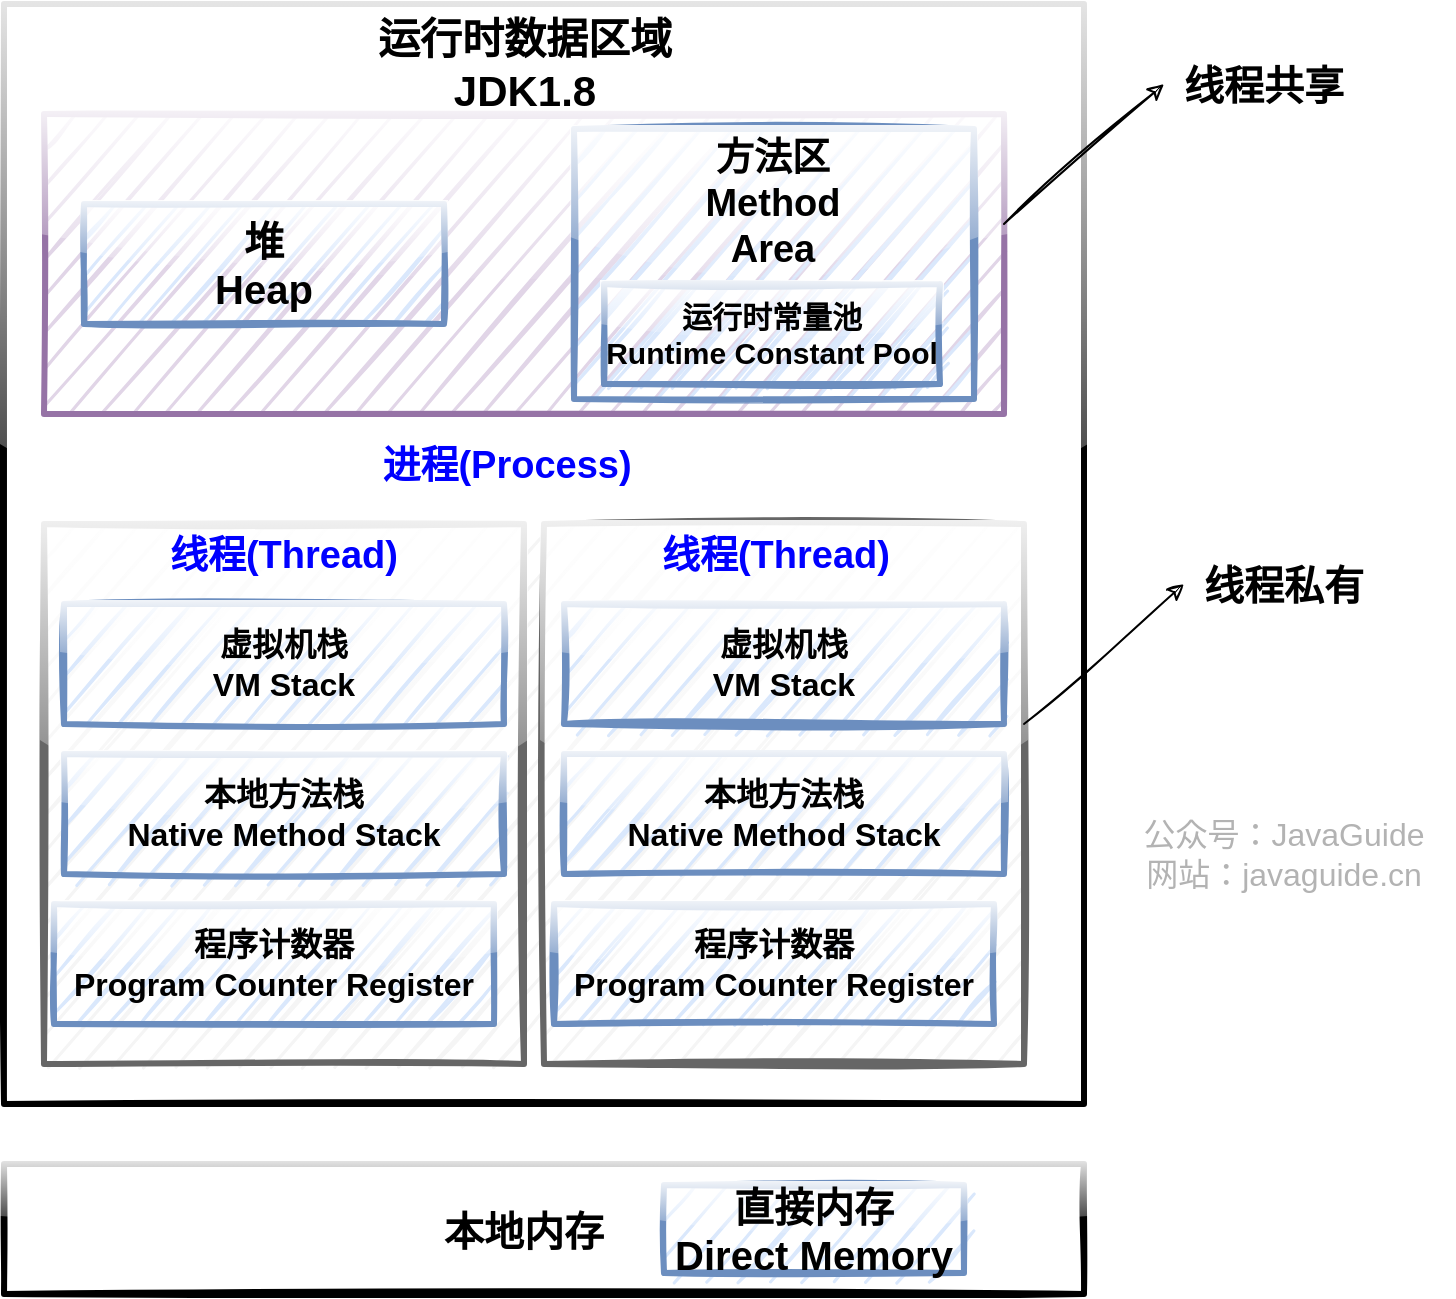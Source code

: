 <mxfile version="13.4.5" type="device"><diagram id="cOLtUwHyX4POJW0G9AIN" name="Page-1"><mxGraphModel dx="1106" dy="997" grid="1" gridSize="10" guides="1" tooltips="1" connect="1" arrows="1" fold="1" page="1" pageScale="1" pageWidth="827" pageHeight="1169" math="0" shadow="0"><root><mxCell id="0"/><mxCell id="1" parent="0"/><mxCell id="R7Vn814IfOkEVnIw0mff-1" value="" style="rounded=0;whiteSpace=wrap;html=1;strokeWidth=3;shadow=0;comic=1;glass=1;sketch=1;" parent="1" vertex="1"><mxGeometry x="180" y="100" width="540" height="550" as="geometry"/></mxCell><mxCell id="R7Vn814IfOkEVnIw0mff-2" value="" style="rounded=0;whiteSpace=wrap;html=1;strokeWidth=3;fillColor=#e1d5e7;strokeColor=#9673a6;shadow=0;comic=1;glass=1;sketch=1;" parent="1" vertex="1"><mxGeometry x="200" y="155" width="480" height="150" as="geometry"/></mxCell><mxCell id="R7Vn814IfOkEVnIw0mff-3" value="" style="rounded=0;whiteSpace=wrap;html=1;strokeWidth=3;fillColor=#f5f5f5;strokeColor=#666666;fontColor=#333333;shadow=0;comic=1;glass=1;sketch=1;" parent="1" vertex="1"><mxGeometry x="200" y="360" width="240" height="270" as="geometry"/></mxCell><mxCell id="R7Vn814IfOkEVnIw0mff-4" value="堆&lt;br style=&quot;font-size: 20px;&quot;&gt;Heap" style="rounded=0;whiteSpace=wrap;html=1;strokeWidth=3;fillColor=#dae8fc;strokeColor=#6c8ebf;shadow=0;comic=1;glass=1;fontSize=20;fontStyle=1;sketch=1;" parent="1" vertex="1"><mxGeometry x="220" y="200" width="180" height="60" as="geometry"/></mxCell><mxCell id="R7Vn814IfOkEVnIw0mff-9" value="虚拟机栈&lt;br style=&quot;font-size: 16px;&quot;&gt;VM Stack&lt;br style=&quot;font-size: 16px;&quot;&gt;" style="rounded=0;whiteSpace=wrap;html=1;strokeWidth=3;fillColor=#dae8fc;strokeColor=#6c8ebf;shadow=0;comic=1;glass=1;fontSize=16;fontStyle=1;sketch=1;" parent="1" vertex="1"><mxGeometry x="210" y="400" width="220" height="60" as="geometry"/></mxCell><mxCell id="R7Vn814IfOkEVnIw0mff-10" value="程序计数器&lt;br style=&quot;font-size: 16px;&quot;&gt;&lt;font style=&quot;font-size: 16px;&quot;&gt;Program Counter Register&lt;/font&gt;&lt;br style=&quot;font-size: 16px;&quot;&gt;" style="rounded=0;whiteSpace=wrap;html=1;strokeWidth=3;fillColor=#dae8fc;strokeColor=#6c8ebf;shadow=0;comic=1;glass=1;fontSize=16;fontStyle=1;sketch=1;" parent="1" vertex="1"><mxGeometry x="205" y="550" width="220" height="60" as="geometry"/></mxCell><mxCell id="R7Vn814IfOkEVnIw0mff-11" value="本地方法栈&lt;br style=&quot;font-size: 16px;&quot;&gt;Native Method Stack&lt;br style=&quot;font-size: 16px;&quot;&gt;" style="rounded=0;whiteSpace=wrap;html=1;strokeWidth=3;fillColor=#dae8fc;strokeColor=#6c8ebf;shadow=0;comic=1;glass=1;fontSize=16;fontStyle=1;sketch=1;" parent="1" vertex="1"><mxGeometry x="210" y="475" width="220" height="60" as="geometry"/></mxCell><mxCell id="R7Vn814IfOkEVnIw0mff-12" value="" style="rounded=0;whiteSpace=wrap;html=1;strokeWidth=3;fillColor=#f5f5f5;strokeColor=#666666;fontColor=#333333;shadow=0;comic=1;glass=1;sketch=1;" parent="1" vertex="1"><mxGeometry x="450" y="360" width="240" height="270" as="geometry"/></mxCell><mxCell id="R7Vn814IfOkEVnIw0mff-13" value="虚拟机栈&lt;br style=&quot;font-size: 16px;&quot;&gt;VM Stack&lt;br style=&quot;font-size: 16px;&quot;&gt;" style="rounded=0;whiteSpace=wrap;html=1;strokeWidth=3;fillColor=#dae8fc;strokeColor=#6c8ebf;shadow=0;comic=1;glass=1;fontSize=16;fontStyle=1;sketch=1;" parent="1" vertex="1"><mxGeometry x="460" y="400" width="220" height="60" as="geometry"/></mxCell><mxCell id="R7Vn814IfOkEVnIw0mff-14" value="程序计数器&lt;br style=&quot;font-size: 16px;&quot;&gt;&lt;font style=&quot;font-size: 16px;&quot;&gt;Program Counter Register&lt;/font&gt;&lt;br style=&quot;font-size: 16px;&quot;&gt;" style="rounded=0;whiteSpace=wrap;html=1;strokeWidth=3;fillColor=#dae8fc;strokeColor=#6c8ebf;shadow=0;comic=1;glass=1;fontSize=16;fontStyle=1;sketch=1;" parent="1" vertex="1"><mxGeometry x="455" y="550" width="220" height="60" as="geometry"/></mxCell><mxCell id="R7Vn814IfOkEVnIw0mff-15" value="本地方法栈&lt;br style=&quot;font-size: 16px;&quot;&gt;Native Method Stack&lt;br style=&quot;font-size: 16px;&quot;&gt;" style="rounded=0;whiteSpace=wrap;html=1;strokeWidth=3;fillColor=#dae8fc;strokeColor=#6c8ebf;shadow=0;comic=1;glass=1;fontSize=16;fontStyle=1;sketch=1;" parent="1" vertex="1"><mxGeometry x="460" y="475" width="220" height="60" as="geometry"/></mxCell><mxCell id="R7Vn814IfOkEVnIw0mff-16" value="&lt;b&gt;&lt;font style=&quot;font-size: 21px&quot;&gt;运行时数据区域JDK1.8&lt;/font&gt;&lt;/b&gt;" style="text;html=1;strokeColor=none;fillColor=none;align=center;verticalAlign=middle;whiteSpace=wrap;rounded=0;shadow=0;glass=1;comic=1;fontSize=20;sketch=1;" parent="1" vertex="1"><mxGeometry x="357.5" y="120" width="165" height="20" as="geometry"/></mxCell><mxCell id="R7Vn814IfOkEVnIw0mff-17" value="" style="endArrow=classic;html=1;fontSize=20;sketch=1;shadow=0;" parent="1" edge="1"><mxGeometry width="50" height="50" relative="1" as="geometry"><mxPoint x="680" y="210" as="sourcePoint"/><mxPoint x="760" y="140" as="targetPoint"/></mxGeometry></mxCell><mxCell id="R7Vn814IfOkEVnIw0mff-18" value="" style="endArrow=classic;html=1;fontSize=20;sketch=1;shadow=0;" parent="1" edge="1"><mxGeometry width="50" height="50" relative="1" as="geometry"><mxPoint x="690" y="460" as="sourcePoint"/><mxPoint x="770" y="390" as="targetPoint"/></mxGeometry></mxCell><mxCell id="R7Vn814IfOkEVnIw0mff-19" value="&lt;b&gt;线程共享&lt;/b&gt;" style="text;html=1;strokeColor=none;fillColor=none;align=center;verticalAlign=middle;whiteSpace=wrap;rounded=0;shadow=0;glass=1;comic=1;fontSize=20;sketch=1;" parent="1" vertex="1"><mxGeometry x="760" y="130" width="100" height="20" as="geometry"/></mxCell><mxCell id="R7Vn814IfOkEVnIw0mff-20" value="&lt;b&gt;线程私有&lt;/b&gt;" style="text;html=1;strokeColor=none;fillColor=none;align=center;verticalAlign=middle;whiteSpace=wrap;rounded=0;shadow=0;glass=1;comic=1;fontSize=20;sketch=1;" parent="1" vertex="1"><mxGeometry x="770" y="380" width="100" height="20" as="geometry"/></mxCell><mxCell id="R7Vn814IfOkEVnIw0mff-21" value="&lt;font style=&quot;font-size: 19px&quot; color=&quot;#0000ff&quot;&gt;&lt;b&gt;线程(Thread)&lt;/b&gt;&lt;/font&gt;" style="text;html=1;strokeColor=none;fillColor=none;align=center;verticalAlign=middle;whiteSpace=wrap;rounded=0;shadow=0;glass=1;comic=1;fontSize=20;sketch=1;" parent="1" vertex="1"><mxGeometry x="260" y="365" width="120" height="20" as="geometry"/></mxCell><mxCell id="R7Vn814IfOkEVnIw0mff-22" value="&lt;font style=&quot;font-size: 19px&quot; color=&quot;#0000ff&quot;&gt;&lt;b&gt;线程(Thread)&lt;/b&gt;&lt;/font&gt;" style="text;html=1;strokeColor=none;fillColor=none;align=center;verticalAlign=middle;whiteSpace=wrap;rounded=0;shadow=0;glass=1;comic=1;fontSize=20;sketch=1;" parent="1" vertex="1"><mxGeometry x="506" y="365" width="120" height="20" as="geometry"/></mxCell><mxCell id="R7Vn814IfOkEVnIw0mff-23" value="&lt;font style=&quot;font-size: 16px&quot;&gt;&lt;b&gt;&lt;br&gt;&lt;/b&gt;&lt;/font&gt;" style="rounded=0;whiteSpace=wrap;html=1;strokeWidth=3;shadow=0;comic=1;glass=1;sketch=1;" parent="1" vertex="1"><mxGeometry x="180" y="680" width="540" height="65" as="geometry"/></mxCell><mxCell id="R7Vn814IfOkEVnIw0mff-24" value="&lt;font style=&quot;font-size: 19px&quot; color=&quot;#0000ff&quot;&gt;&lt;b&gt;进程(Process)&lt;/b&gt;&lt;/font&gt;" style="text;html=1;strokeColor=none;fillColor=none;align=center;verticalAlign=middle;whiteSpace=wrap;rounded=0;shadow=0;glass=1;comic=1;fontSize=20;sketch=1;" parent="1" vertex="1"><mxGeometry x="339.5" y="320" width="183" height="20" as="geometry"/></mxCell><mxCell id="R7Vn814IfOkEVnIw0mff-29" value="&lt;b style=&quot;font-size: 20px;&quot;&gt;直接内存&lt;/b&gt;&lt;b style=&quot;font-size: 20px;&quot;&gt;&lt;br style=&quot;font-size: 20px;&quot;&gt;Direct Memory&lt;/b&gt;" style="rounded=0;whiteSpace=wrap;html=1;strokeWidth=3;fillColor=#dae8fc;strokeColor=#6c8ebf;shadow=0;comic=1;glass=1;fontSize=20;fontStyle=1;sketch=1;" parent="1" vertex="1"><mxGeometry x="510" y="690.5" width="150" height="44" as="geometry"/></mxCell><mxCell id="vbd-hkxWKFtQpnq9lSs2-1" value="本地内存" style="text;html=1;strokeColor=none;fillColor=none;align=center;verticalAlign=middle;whiteSpace=wrap;rounded=0;fontSize=20;fontStyle=1;sketch=1;shadow=0;" parent="1" vertex="1"><mxGeometry x="397" y="702.5" width="86" height="20" as="geometry"/></mxCell><mxCell id="XNce8BBEQpiS5qUv6yUd-1" value="公众号：JavaGuide&lt;br style=&quot;font-size: 16px;&quot;&gt;网站：javaguide.cn" style="text;html=1;strokeColor=none;fillColor=none;align=center;verticalAlign=middle;whiteSpace=wrap;rounded=0;labelBackgroundColor=none;fontSize=16;fontColor=#B3B3B3;rotation=0;sketch=1;shadow=0;" parent="1" vertex="1"><mxGeometry x="735" y="520" width="170" height="10" as="geometry"/></mxCell><mxCell id="R7Vn814IfOkEVnIw0mff-5" value="" style="rounded=0;whiteSpace=wrap;html=1;strokeWidth=3;fillColor=#dae8fc;strokeColor=#6c8ebf;shadow=0;comic=1;glass=1;fontSize=16;fontStyle=1;sketch=1;" parent="1" vertex="1"><mxGeometry x="465" y="162.5" width="200" height="135" as="geometry"/></mxCell><mxCell id="R7Vn814IfOkEVnIw0mff-7" value="方法区&lt;br style=&quot;font-size: 19px;&quot;&gt;Method Area" style="text;html=1;strokeColor=none;fillColor=none;align=center;verticalAlign=middle;whiteSpace=wrap;rounded=0;shadow=0;glass=1;comic=1;fontSize=19;fontStyle=1;direction=south;sketch=1;" parent="1" vertex="1"><mxGeometry x="556.5" y="120" width="15" height="160" as="geometry"/></mxCell><mxCell id="R7Vn814IfOkEVnIw0mff-6" value="&lt;b style=&quot;font-size: 15px&quot;&gt;运行时常量池&lt;br&gt;Runtime Constant Pool&lt;/b&gt;" style="rounded=0;whiteSpace=wrap;html=1;strokeWidth=3;fillColor=#dae8fc;strokeColor=#6c8ebf;shadow=0;comic=1;glass=1;sketch=1;" parent="1" vertex="1"><mxGeometry x="480" y="240" width="168" height="50" as="geometry"/></mxCell></root></mxGraphModel></diagram></mxfile>